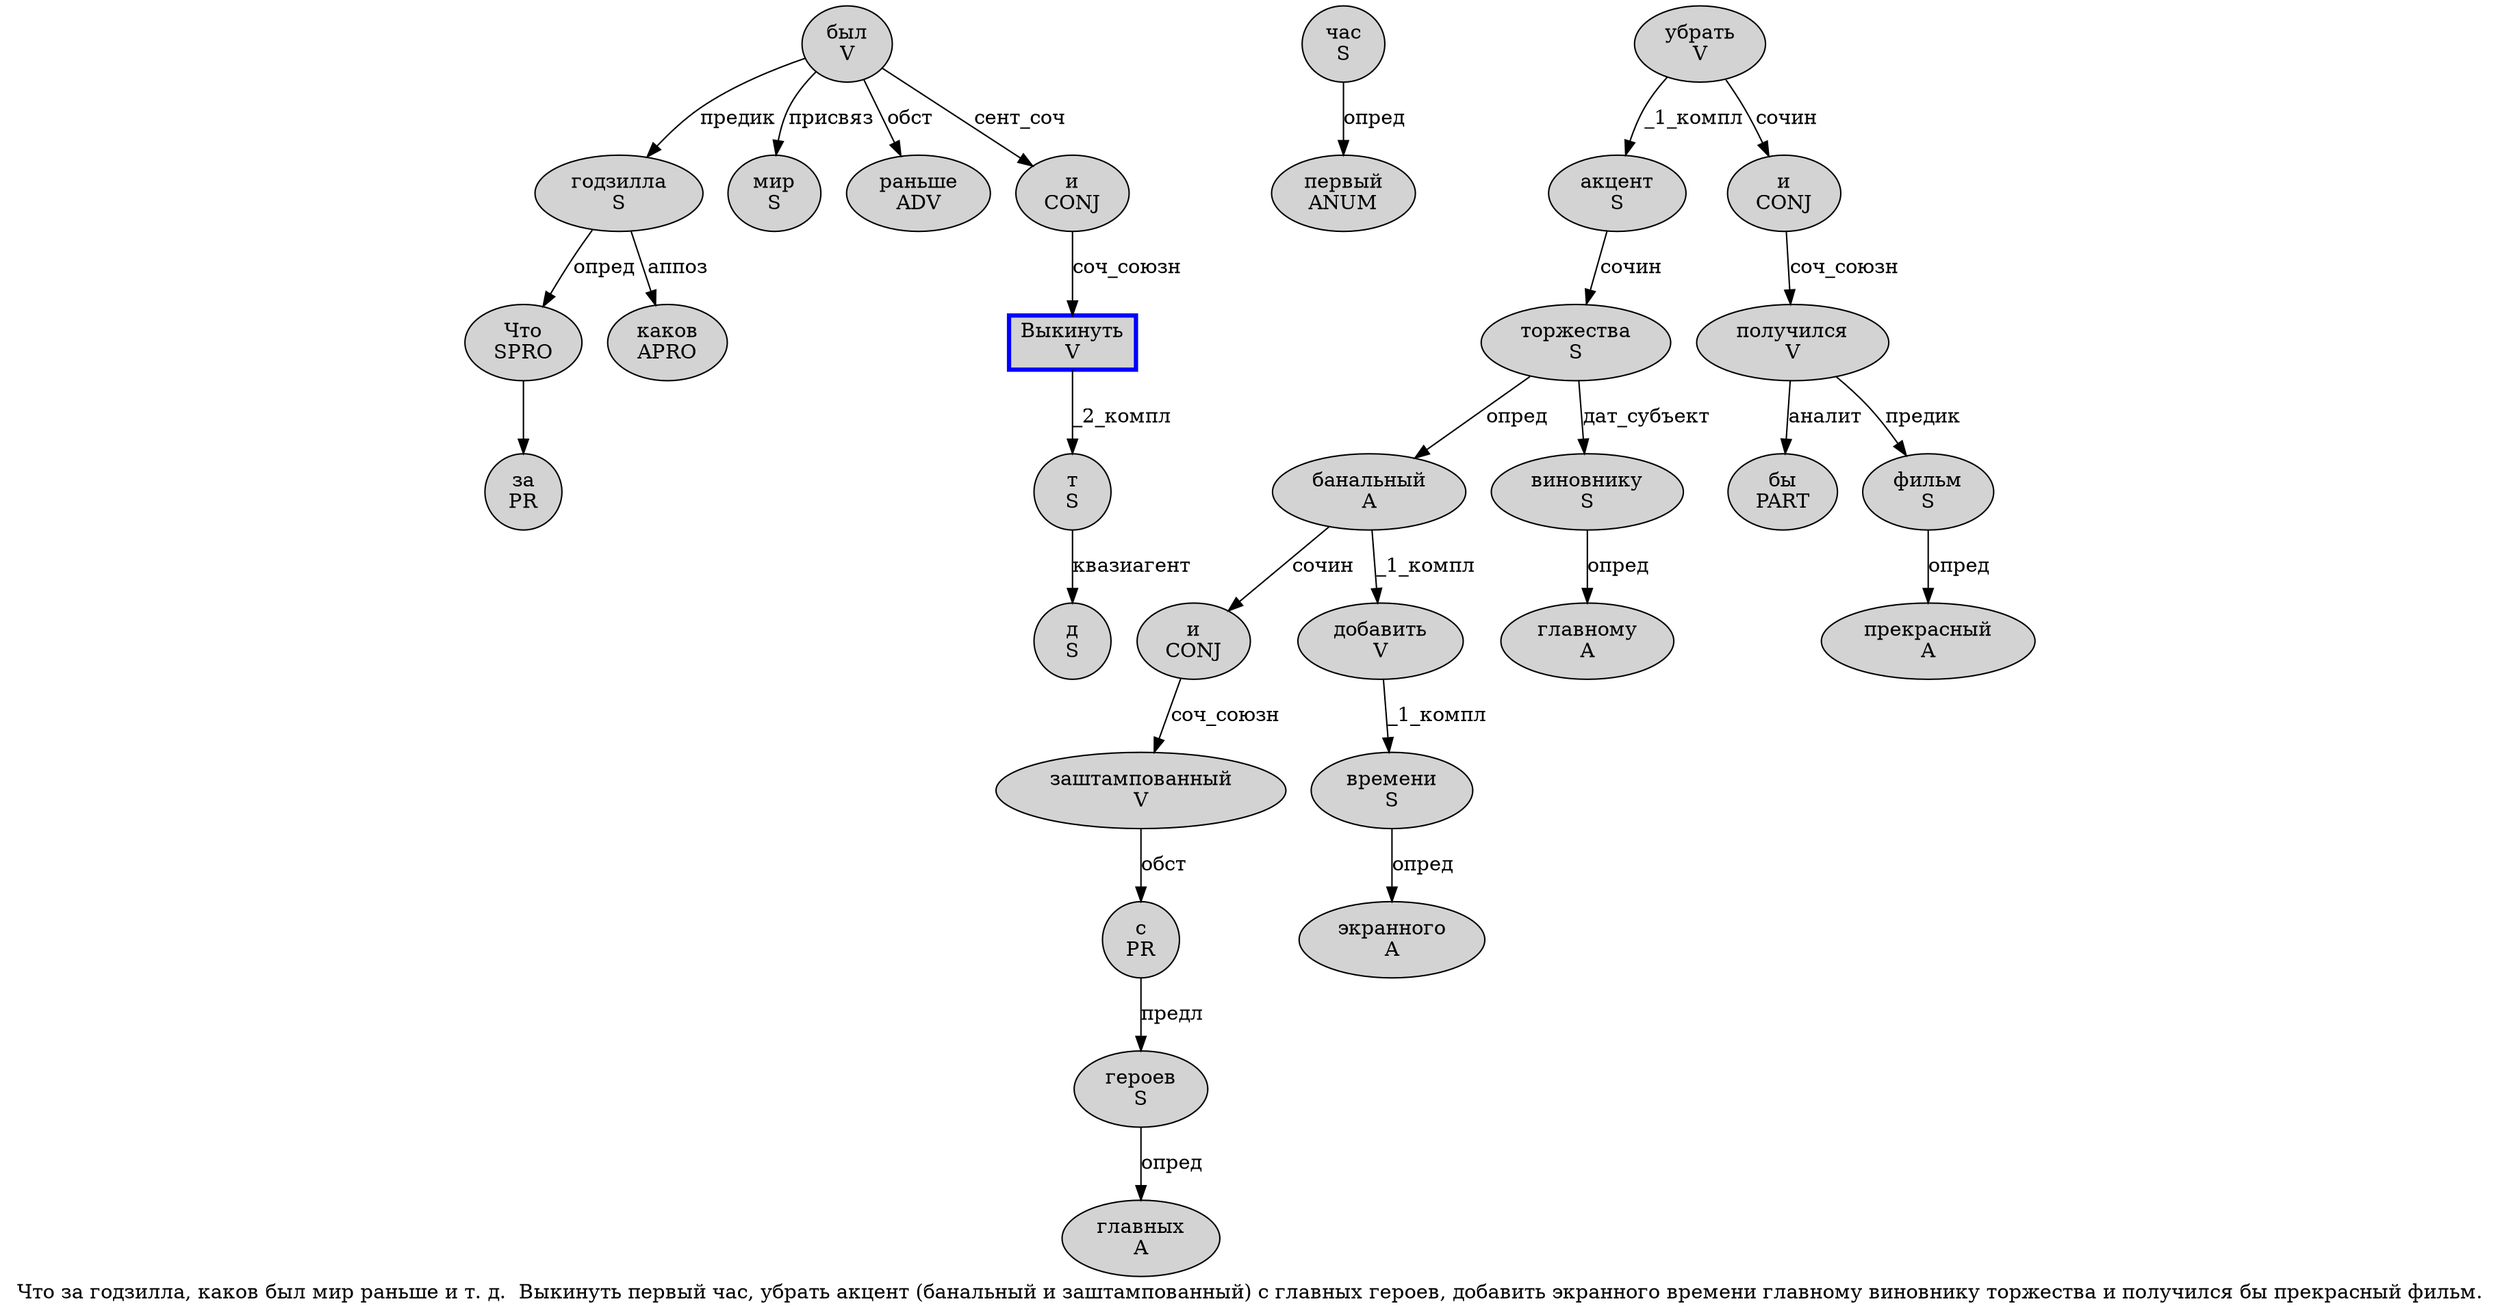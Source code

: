 digraph SENTENCE_4662 {
	graph [label="Что за годзилла, каков был мир раньше и т. д.  Выкинуть первый час, убрать акцент (банальный и заштампованный) с главных героев, добавить экранного времени главному виновнику торжества и получился бы прекрасный фильм."]
	node [style=filled]
		0 [label="Что
SPRO" color="" fillcolor=lightgray penwidth=1 shape=ellipse]
		1 [label="за
PR" color="" fillcolor=lightgray penwidth=1 shape=ellipse]
		2 [label="годзилла
S" color="" fillcolor=lightgray penwidth=1 shape=ellipse]
		4 [label="каков
APRO" color="" fillcolor=lightgray penwidth=1 shape=ellipse]
		5 [label="был
V" color="" fillcolor=lightgray penwidth=1 shape=ellipse]
		6 [label="мир
S" color="" fillcolor=lightgray penwidth=1 shape=ellipse]
		7 [label="раньше
ADV" color="" fillcolor=lightgray penwidth=1 shape=ellipse]
		8 [label="и
CONJ" color="" fillcolor=lightgray penwidth=1 shape=ellipse]
		9 [label="т
S" color="" fillcolor=lightgray penwidth=1 shape=ellipse]
		11 [label="д
S" color="" fillcolor=lightgray penwidth=1 shape=ellipse]
		13 [label="Выкинуть
V" color=blue fillcolor=lightgray penwidth=3 shape=box]
		14 [label="первый
ANUM" color="" fillcolor=lightgray penwidth=1 shape=ellipse]
		15 [label="час
S" color="" fillcolor=lightgray penwidth=1 shape=ellipse]
		17 [label="убрать
V" color="" fillcolor=lightgray penwidth=1 shape=ellipse]
		18 [label="акцент
S" color="" fillcolor=lightgray penwidth=1 shape=ellipse]
		20 [label="банальный
A" color="" fillcolor=lightgray penwidth=1 shape=ellipse]
		21 [label="и
CONJ" color="" fillcolor=lightgray penwidth=1 shape=ellipse]
		22 [label="заштампованный
V" color="" fillcolor=lightgray penwidth=1 shape=ellipse]
		24 [label="с
PR" color="" fillcolor=lightgray penwidth=1 shape=ellipse]
		25 [label="главных
A" color="" fillcolor=lightgray penwidth=1 shape=ellipse]
		26 [label="героев
S" color="" fillcolor=lightgray penwidth=1 shape=ellipse]
		28 [label="добавить
V" color="" fillcolor=lightgray penwidth=1 shape=ellipse]
		29 [label="экранного
A" color="" fillcolor=lightgray penwidth=1 shape=ellipse]
		30 [label="времени
S" color="" fillcolor=lightgray penwidth=1 shape=ellipse]
		31 [label="главному
A" color="" fillcolor=lightgray penwidth=1 shape=ellipse]
		32 [label="виновнику
S" color="" fillcolor=lightgray penwidth=1 shape=ellipse]
		33 [label="торжества
S" color="" fillcolor=lightgray penwidth=1 shape=ellipse]
		34 [label="и
CONJ" color="" fillcolor=lightgray penwidth=1 shape=ellipse]
		35 [label="получился
V" color="" fillcolor=lightgray penwidth=1 shape=ellipse]
		36 [label="бы
PART" color="" fillcolor=lightgray penwidth=1 shape=ellipse]
		37 [label="прекрасный
A" color="" fillcolor=lightgray penwidth=1 shape=ellipse]
		38 [label="фильм
S" color="" fillcolor=lightgray penwidth=1 shape=ellipse]
			17 -> 18 [label="_1_компл"]
			17 -> 34 [label="сочин"]
			21 -> 22 [label="соч_союзн"]
			2 -> 0 [label="опред"]
			2 -> 4 [label="аппоз"]
			24 -> 26 [label="предл"]
			30 -> 29 [label="опред"]
			8 -> 13 [label="соч_союзн"]
			34 -> 35 [label="соч_союзн"]
			15 -> 14 [label="опред"]
			28 -> 30 [label="_1_компл"]
			26 -> 25 [label="опред"]
			18 -> 33 [label="сочин"]
			38 -> 37 [label="опред"]
			35 -> 36 [label="аналит"]
			35 -> 38 [label="предик"]
			20 -> 21 [label="сочин"]
			20 -> 28 [label="_1_компл"]
			13 -> 9 [label="_2_компл"]
			9 -> 11 [label="квазиагент"]
			5 -> 2 [label="предик"]
			5 -> 6 [label="присвяз"]
			5 -> 7 [label="обст"]
			5 -> 8 [label="сент_соч"]
			22 -> 24 [label="обст"]
			0 -> 1
			33 -> 20 [label="опред"]
			33 -> 32 [label="дат_субъект"]
			32 -> 31 [label="опред"]
}